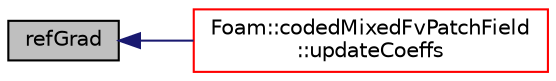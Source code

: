 digraph "refGrad"
{
  bgcolor="transparent";
  edge [fontname="Helvetica",fontsize="10",labelfontname="Helvetica",labelfontsize="10"];
  node [fontname="Helvetica",fontsize="10",shape=record];
  rankdir="LR";
  Node1 [label="refGrad",height=0.2,width=0.4,color="black", fillcolor="grey75", style="filled", fontcolor="black"];
  Node1 -> Node2 [dir="back",color="midnightblue",fontsize="10",style="solid",fontname="Helvetica"];
  Node2 [label="Foam::codedMixedFvPatchField\l::updateCoeffs",height=0.2,width=0.4,color="red",URL="$a00302.html#a7e24eafac629d3733181cd942d4c902f",tooltip="Update the coefficients associated with the patch field. "];
}
